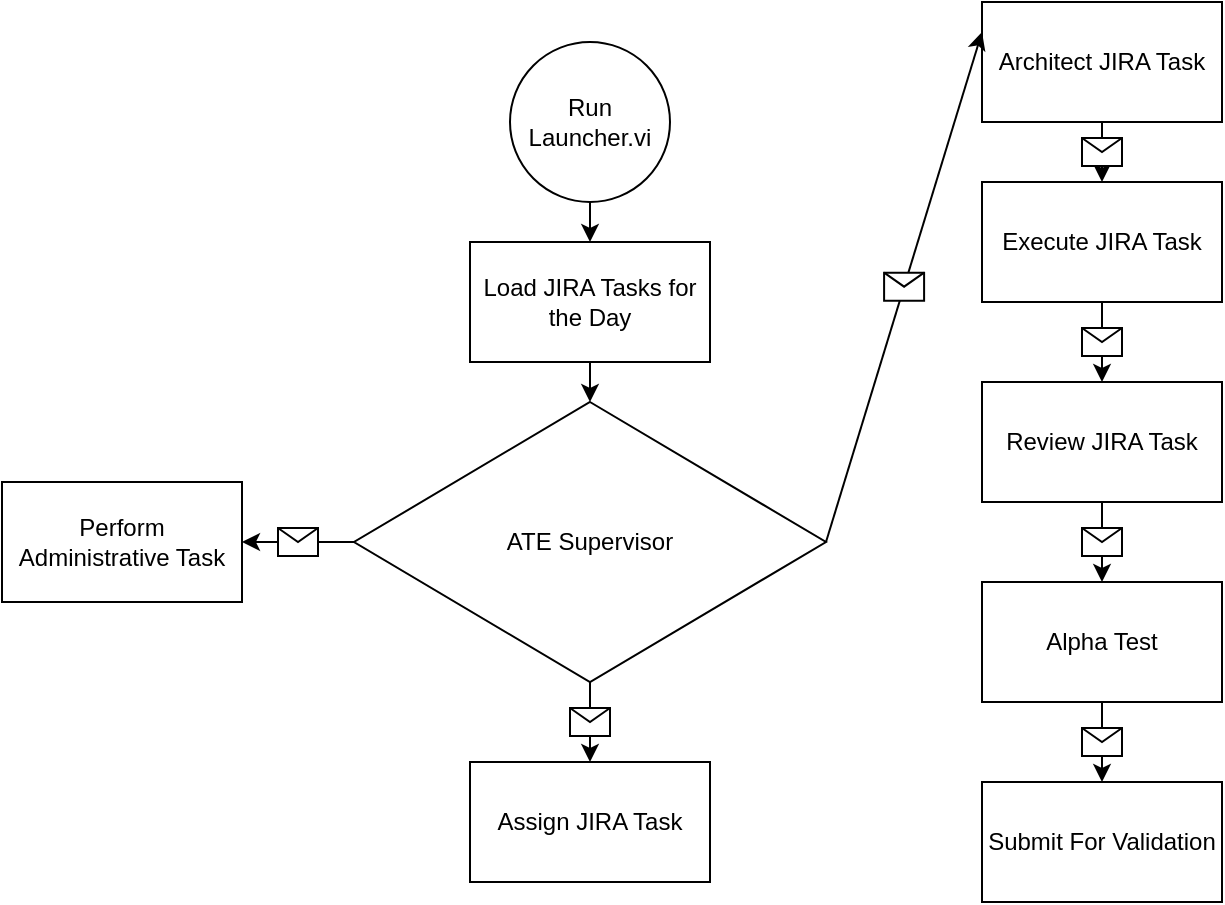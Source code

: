 <mxfile version="13.6.10" type="github">
  <diagram id="C5RBs43oDa-KdzZeNtuy" name="Page-1">
    <mxGraphModel dx="2062" dy="1123" grid="1" gridSize="10" guides="1" tooltips="1" connect="1" arrows="1" fold="1" page="1" pageScale="1" pageWidth="827" pageHeight="1169" math="0" shadow="0">
      <root>
        <mxCell id="WIyWlLk6GJQsqaUBKTNV-0" />
        <mxCell id="WIyWlLk6GJQsqaUBKTNV-1" parent="WIyWlLk6GJQsqaUBKTNV-0" />
        <mxCell id="7Na7xx4UzMiA5GKwx0ft-30" style="edgeStyle=orthogonalEdgeStyle;rounded=0;orthogonalLoop=1;jettySize=auto;html=1;exitX=0.5;exitY=1;exitDx=0;exitDy=0;entryX=0.5;entryY=0;entryDx=0;entryDy=0;" edge="1" parent="WIyWlLk6GJQsqaUBKTNV-1" source="7Na7xx4UzMiA5GKwx0ft-0" target="7Na7xx4UzMiA5GKwx0ft-3">
          <mxGeometry relative="1" as="geometry" />
        </mxCell>
        <mxCell id="7Na7xx4UzMiA5GKwx0ft-0" value="Run Launcher.vi" style="ellipse;whiteSpace=wrap;html=1;aspect=fixed;" vertex="1" parent="WIyWlLk6GJQsqaUBKTNV-1">
          <mxGeometry x="374" y="40" width="80" height="80" as="geometry" />
        </mxCell>
        <mxCell id="7Na7xx4UzMiA5GKwx0ft-31" style="edgeStyle=orthogonalEdgeStyle;rounded=0;orthogonalLoop=1;jettySize=auto;html=1;exitX=0.5;exitY=1;exitDx=0;exitDy=0;entryX=0.5;entryY=0;entryDx=0;entryDy=0;" edge="1" parent="WIyWlLk6GJQsqaUBKTNV-1" source="7Na7xx4UzMiA5GKwx0ft-3" target="7Na7xx4UzMiA5GKwx0ft-10">
          <mxGeometry relative="1" as="geometry" />
        </mxCell>
        <mxCell id="7Na7xx4UzMiA5GKwx0ft-3" value="Load JIRA Tasks for the Day" style="rounded=0;whiteSpace=wrap;html=1;" vertex="1" parent="WIyWlLk6GJQsqaUBKTNV-1">
          <mxGeometry x="354" y="140" width="120" height="60" as="geometry" />
        </mxCell>
        <mxCell id="7Na7xx4UzMiA5GKwx0ft-4" value="Alpha Test" style="rounded=0;whiteSpace=wrap;html=1;" vertex="1" parent="WIyWlLk6GJQsqaUBKTNV-1">
          <mxGeometry x="610" y="310" width="120" height="60" as="geometry" />
        </mxCell>
        <mxCell id="7Na7xx4UzMiA5GKwx0ft-5" value="Assign JIRA Task" style="rounded=0;whiteSpace=wrap;html=1;" vertex="1" parent="WIyWlLk6GJQsqaUBKTNV-1">
          <mxGeometry x="354" y="400" width="120" height="60" as="geometry" />
        </mxCell>
        <mxCell id="7Na7xx4UzMiA5GKwx0ft-6" value="Architect JIRA Task" style="rounded=0;whiteSpace=wrap;html=1;" vertex="1" parent="WIyWlLk6GJQsqaUBKTNV-1">
          <mxGeometry x="610" y="20" width="120" height="60" as="geometry" />
        </mxCell>
        <mxCell id="7Na7xx4UzMiA5GKwx0ft-7" value="Execute JIRA Task" style="rounded=0;whiteSpace=wrap;html=1;" vertex="1" parent="WIyWlLk6GJQsqaUBKTNV-1">
          <mxGeometry x="610" y="110" width="120" height="60" as="geometry" />
        </mxCell>
        <mxCell id="7Na7xx4UzMiA5GKwx0ft-8" value="Review JIRA Task" style="rounded=0;whiteSpace=wrap;html=1;" vertex="1" parent="WIyWlLk6GJQsqaUBKTNV-1">
          <mxGeometry x="610" y="210" width="120" height="60" as="geometry" />
        </mxCell>
        <mxCell id="7Na7xx4UzMiA5GKwx0ft-9" value="Perform Administrative Task" style="rounded=0;whiteSpace=wrap;html=1;" vertex="1" parent="WIyWlLk6GJQsqaUBKTNV-1">
          <mxGeometry x="120" y="260" width="120" height="60" as="geometry" />
        </mxCell>
        <mxCell id="7Na7xx4UzMiA5GKwx0ft-10" value="ATE Supervisor" style="rhombus;whiteSpace=wrap;html=1;" vertex="1" parent="WIyWlLk6GJQsqaUBKTNV-1">
          <mxGeometry x="296" y="220" width="236" height="140" as="geometry" />
        </mxCell>
        <mxCell id="7Na7xx4UzMiA5GKwx0ft-12" style="edgeStyle=orthogonalEdgeStyle;rounded=0;orthogonalLoop=1;jettySize=auto;html=1;exitX=0.5;exitY=1;exitDx=0;exitDy=0;" edge="1" parent="WIyWlLk6GJQsqaUBKTNV-1" source="7Na7xx4UzMiA5GKwx0ft-10" target="7Na7xx4UzMiA5GKwx0ft-10">
          <mxGeometry relative="1" as="geometry" />
        </mxCell>
        <mxCell id="7Na7xx4UzMiA5GKwx0ft-13" value="Submit For Validation" style="rounded=0;whiteSpace=wrap;html=1;" vertex="1" parent="WIyWlLk6GJQsqaUBKTNV-1">
          <mxGeometry x="610" y="410" width="120" height="60" as="geometry" />
        </mxCell>
        <mxCell id="7Na7xx4UzMiA5GKwx0ft-14" value="" style="endArrow=classic;html=1;exitX=0;exitY=0.5;exitDx=0;exitDy=0;entryX=1;entryY=0.5;entryDx=0;entryDy=0;" edge="1" parent="WIyWlLk6GJQsqaUBKTNV-1" source="7Na7xx4UzMiA5GKwx0ft-10" target="7Na7xx4UzMiA5GKwx0ft-9">
          <mxGeometry relative="1" as="geometry">
            <mxPoint x="360" y="550" as="sourcePoint" />
            <mxPoint x="460" y="550" as="targetPoint" />
          </mxGeometry>
        </mxCell>
        <mxCell id="7Na7xx4UzMiA5GKwx0ft-15" value="" style="shape=message;html=1;outlineConnect=0;" vertex="1" parent="7Na7xx4UzMiA5GKwx0ft-14">
          <mxGeometry width="20" height="14" relative="1" as="geometry">
            <mxPoint x="-10" y="-7" as="offset" />
          </mxGeometry>
        </mxCell>
        <mxCell id="7Na7xx4UzMiA5GKwx0ft-16" value="" style="endArrow=classic;html=1;exitX=1;exitY=0.5;exitDx=0;exitDy=0;entryX=0;entryY=0.25;entryDx=0;entryDy=0;" edge="1" parent="WIyWlLk6GJQsqaUBKTNV-1" source="7Na7xx4UzMiA5GKwx0ft-10" target="7Na7xx4UzMiA5GKwx0ft-6">
          <mxGeometry relative="1" as="geometry">
            <mxPoint x="360" y="550" as="sourcePoint" />
            <mxPoint x="460" y="550" as="targetPoint" />
          </mxGeometry>
        </mxCell>
        <mxCell id="7Na7xx4UzMiA5GKwx0ft-17" value="" style="shape=message;html=1;outlineConnect=0;" vertex="1" parent="7Na7xx4UzMiA5GKwx0ft-16">
          <mxGeometry width="20" height="14" relative="1" as="geometry">
            <mxPoint x="-10" y="-7" as="offset" />
          </mxGeometry>
        </mxCell>
        <mxCell id="7Na7xx4UzMiA5GKwx0ft-18" value="" style="endArrow=classic;html=1;exitX=0.5;exitY=1;exitDx=0;exitDy=0;entryX=0.5;entryY=0;entryDx=0;entryDy=0;" edge="1" parent="WIyWlLk6GJQsqaUBKTNV-1" source="7Na7xx4UzMiA5GKwx0ft-6" target="7Na7xx4UzMiA5GKwx0ft-7">
          <mxGeometry relative="1" as="geometry">
            <mxPoint x="510" y="60" as="sourcePoint" />
            <mxPoint x="610" y="60" as="targetPoint" />
          </mxGeometry>
        </mxCell>
        <mxCell id="7Na7xx4UzMiA5GKwx0ft-19" value="" style="shape=message;html=1;outlineConnect=0;" vertex="1" parent="7Na7xx4UzMiA5GKwx0ft-18">
          <mxGeometry width="20" height="14" relative="1" as="geometry">
            <mxPoint x="-10" y="-7" as="offset" />
          </mxGeometry>
        </mxCell>
        <mxCell id="7Na7xx4UzMiA5GKwx0ft-20" value="" style="endArrow=classic;html=1;" edge="1" parent="WIyWlLk6GJQsqaUBKTNV-1" source="7Na7xx4UzMiA5GKwx0ft-7">
          <mxGeometry relative="1" as="geometry">
            <mxPoint x="670" y="170" as="sourcePoint" />
            <mxPoint x="670" y="210" as="targetPoint" />
          </mxGeometry>
        </mxCell>
        <mxCell id="7Na7xx4UzMiA5GKwx0ft-21" value="" style="shape=message;html=1;outlineConnect=0;" vertex="1" parent="7Na7xx4UzMiA5GKwx0ft-20">
          <mxGeometry width="20" height="14" relative="1" as="geometry">
            <mxPoint x="-10" y="-7" as="offset" />
          </mxGeometry>
        </mxCell>
        <mxCell id="7Na7xx4UzMiA5GKwx0ft-22" value="" style="endArrow=classic;html=1;exitX=0.5;exitY=1;exitDx=0;exitDy=0;" edge="1" parent="WIyWlLk6GJQsqaUBKTNV-1" source="7Na7xx4UzMiA5GKwx0ft-8" target="7Na7xx4UzMiA5GKwx0ft-4">
          <mxGeometry relative="1" as="geometry">
            <mxPoint x="720" y="290" as="sourcePoint" />
            <mxPoint x="820" y="290" as="targetPoint" />
          </mxGeometry>
        </mxCell>
        <mxCell id="7Na7xx4UzMiA5GKwx0ft-23" value="" style="shape=message;html=1;outlineConnect=0;" vertex="1" parent="7Na7xx4UzMiA5GKwx0ft-22">
          <mxGeometry width="20" height="14" relative="1" as="geometry">
            <mxPoint x="-10" y="-7" as="offset" />
          </mxGeometry>
        </mxCell>
        <mxCell id="7Na7xx4UzMiA5GKwx0ft-24" value="" style="endArrow=classic;html=1;exitX=0.5;exitY=1;exitDx=0;exitDy=0;entryX=0.5;entryY=0;entryDx=0;entryDy=0;" edge="1" parent="WIyWlLk6GJQsqaUBKTNV-1" source="7Na7xx4UzMiA5GKwx0ft-4" target="7Na7xx4UzMiA5GKwx0ft-13">
          <mxGeometry relative="1" as="geometry">
            <mxPoint x="710" y="390" as="sourcePoint" />
            <mxPoint x="810" y="390" as="targetPoint" />
          </mxGeometry>
        </mxCell>
        <mxCell id="7Na7xx4UzMiA5GKwx0ft-25" value="" style="shape=message;html=1;outlineConnect=0;" vertex="1" parent="7Na7xx4UzMiA5GKwx0ft-24">
          <mxGeometry width="20" height="14" relative="1" as="geometry">
            <mxPoint x="-10" y="-7" as="offset" />
          </mxGeometry>
        </mxCell>
        <mxCell id="7Na7xx4UzMiA5GKwx0ft-26" value="" style="endArrow=classic;html=1;exitX=0.5;exitY=1;exitDx=0;exitDy=0;entryX=0.5;entryY=0;entryDx=0;entryDy=0;" edge="1" parent="WIyWlLk6GJQsqaUBKTNV-1" source="7Na7xx4UzMiA5GKwx0ft-10" target="7Na7xx4UzMiA5GKwx0ft-5">
          <mxGeometry relative="1" as="geometry">
            <mxPoint x="230" y="400" as="sourcePoint" />
            <mxPoint x="330" y="400" as="targetPoint" />
          </mxGeometry>
        </mxCell>
        <mxCell id="7Na7xx4UzMiA5GKwx0ft-27" value="" style="shape=message;html=1;outlineConnect=0;" vertex="1" parent="7Na7xx4UzMiA5GKwx0ft-26">
          <mxGeometry width="20" height="14" relative="1" as="geometry">
            <mxPoint x="-10" y="-7" as="offset" />
          </mxGeometry>
        </mxCell>
      </root>
    </mxGraphModel>
  </diagram>
</mxfile>
